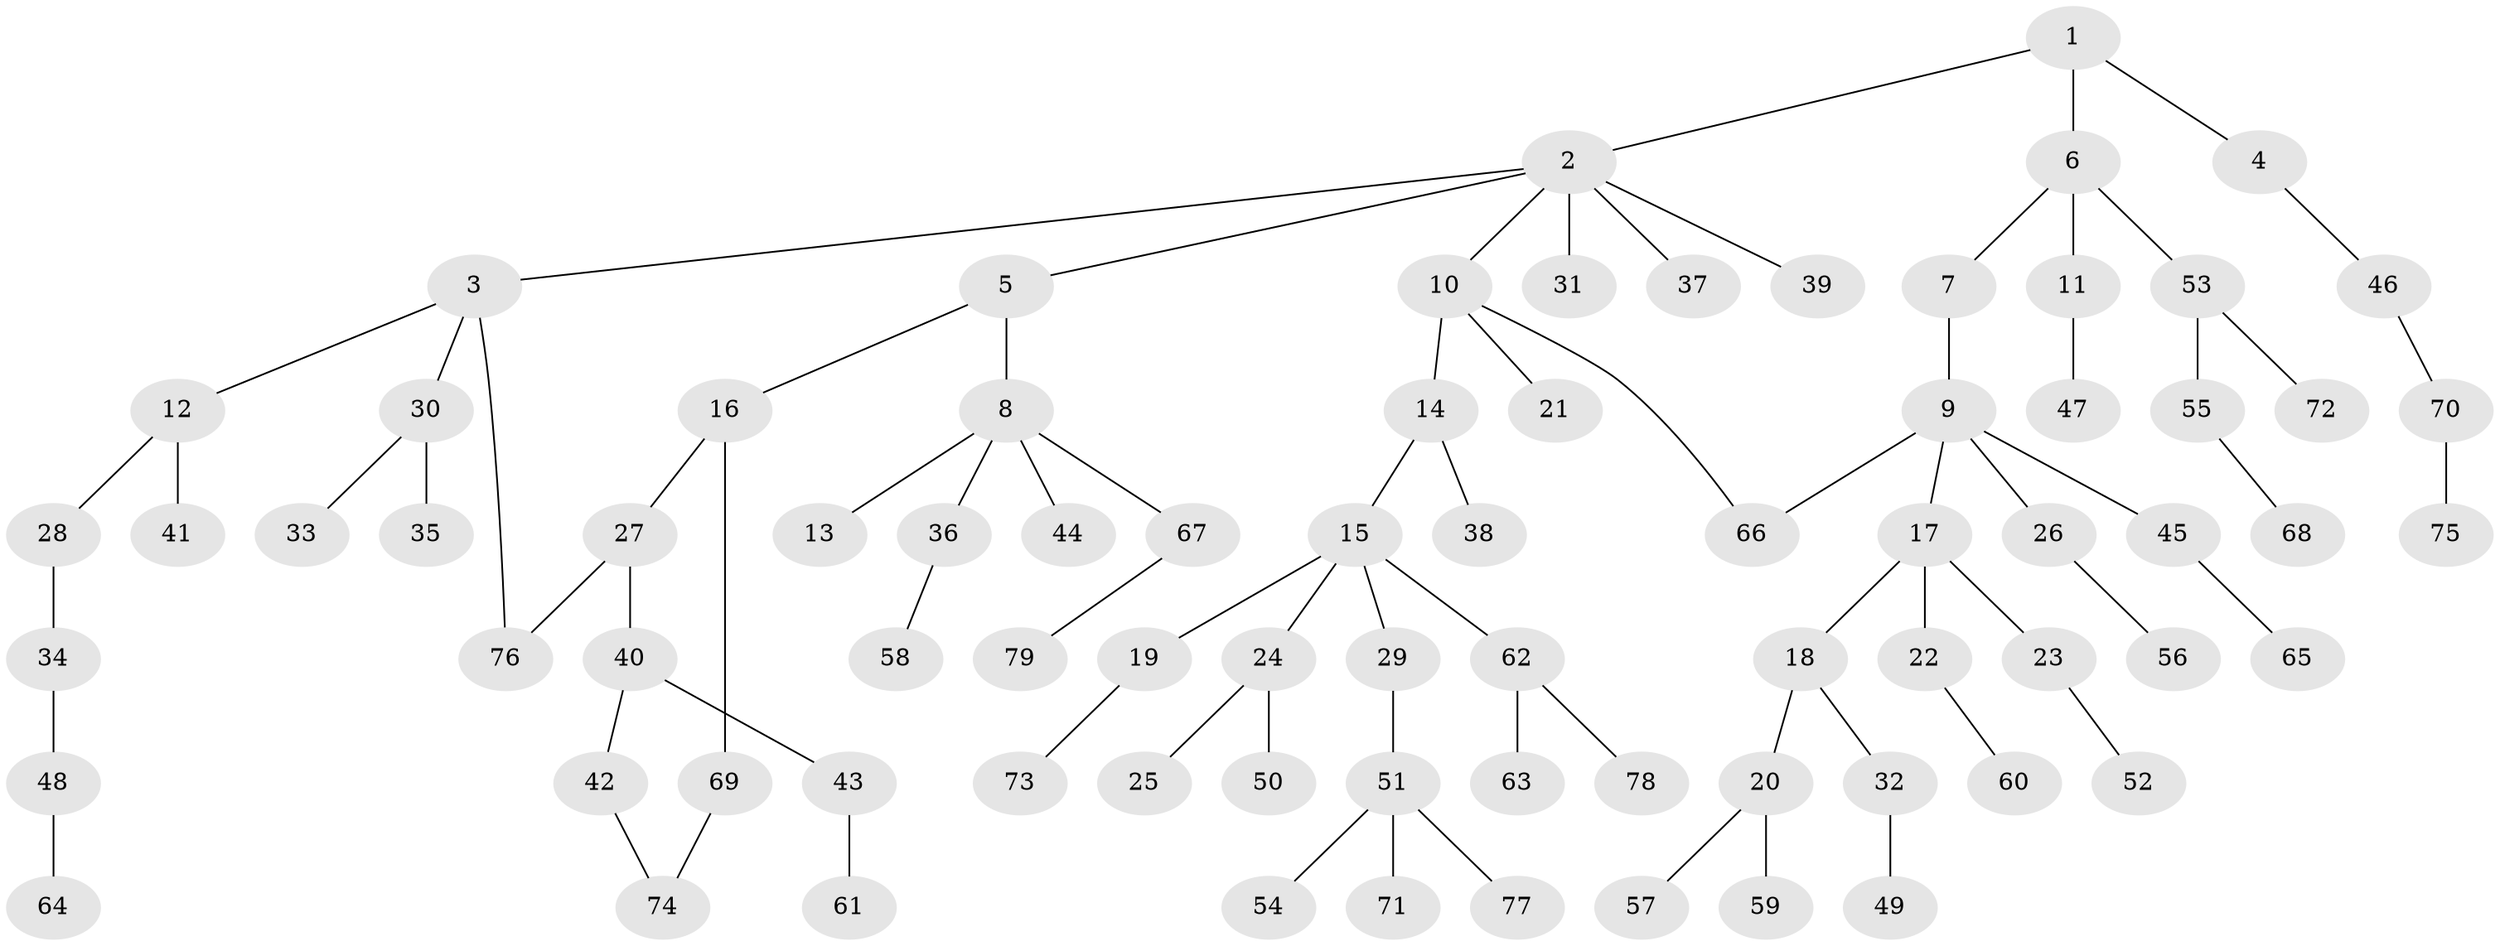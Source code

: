 // coarse degree distribution, {3: 0.09433962264150944, 9: 0.018867924528301886, 5: 0.03773584905660377, 4: 0.09433962264150944, 1: 0.5283018867924528, 2: 0.20754716981132076, 6: 0.018867924528301886}
// Generated by graph-tools (version 1.1) at 2025/41/03/06/25 10:41:31]
// undirected, 79 vertices, 81 edges
graph export_dot {
graph [start="1"]
  node [color=gray90,style=filled];
  1;
  2;
  3;
  4;
  5;
  6;
  7;
  8;
  9;
  10;
  11;
  12;
  13;
  14;
  15;
  16;
  17;
  18;
  19;
  20;
  21;
  22;
  23;
  24;
  25;
  26;
  27;
  28;
  29;
  30;
  31;
  32;
  33;
  34;
  35;
  36;
  37;
  38;
  39;
  40;
  41;
  42;
  43;
  44;
  45;
  46;
  47;
  48;
  49;
  50;
  51;
  52;
  53;
  54;
  55;
  56;
  57;
  58;
  59;
  60;
  61;
  62;
  63;
  64;
  65;
  66;
  67;
  68;
  69;
  70;
  71;
  72;
  73;
  74;
  75;
  76;
  77;
  78;
  79;
  1 -- 2;
  1 -- 4;
  1 -- 6;
  2 -- 3;
  2 -- 5;
  2 -- 10;
  2 -- 31;
  2 -- 37;
  2 -- 39;
  3 -- 12;
  3 -- 30;
  3 -- 76;
  4 -- 46;
  5 -- 8;
  5 -- 16;
  6 -- 7;
  6 -- 11;
  6 -- 53;
  7 -- 9;
  8 -- 13;
  8 -- 36;
  8 -- 44;
  8 -- 67;
  9 -- 17;
  9 -- 26;
  9 -- 45;
  9 -- 66;
  10 -- 14;
  10 -- 21;
  10 -- 66;
  11 -- 47;
  12 -- 28;
  12 -- 41;
  14 -- 15;
  14 -- 38;
  15 -- 19;
  15 -- 24;
  15 -- 29;
  15 -- 62;
  16 -- 27;
  16 -- 69;
  17 -- 18;
  17 -- 22;
  17 -- 23;
  18 -- 20;
  18 -- 32;
  19 -- 73;
  20 -- 57;
  20 -- 59;
  22 -- 60;
  23 -- 52;
  24 -- 25;
  24 -- 50;
  26 -- 56;
  27 -- 40;
  27 -- 76;
  28 -- 34;
  29 -- 51;
  30 -- 33;
  30 -- 35;
  32 -- 49;
  34 -- 48;
  36 -- 58;
  40 -- 42;
  40 -- 43;
  42 -- 74;
  43 -- 61;
  45 -- 65;
  46 -- 70;
  48 -- 64;
  51 -- 54;
  51 -- 71;
  51 -- 77;
  53 -- 55;
  53 -- 72;
  55 -- 68;
  62 -- 63;
  62 -- 78;
  67 -- 79;
  69 -- 74;
  70 -- 75;
}
